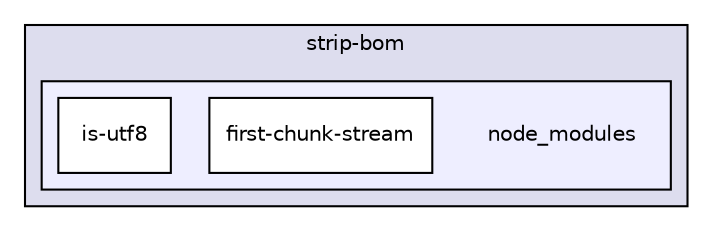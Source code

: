 digraph "gulp-src/node_modules/gulp/node_modules/vinyl-fs/node_modules/strip-bom/node_modules" {
  compound=true
  node [ fontsize="10", fontname="Helvetica"];
  edge [ labelfontsize="10", labelfontname="Helvetica"];
  subgraph clusterdir_2ff21a3007eed82cf18132c7c0d4f211 {
    graph [ bgcolor="#ddddee", pencolor="black", label="strip-bom" fontname="Helvetica", fontsize="10", URL="dir_2ff21a3007eed82cf18132c7c0d4f211.html"]
  subgraph clusterdir_90602809e329344c859dad1bd8e6227c {
    graph [ bgcolor="#eeeeff", pencolor="black", label="" URL="dir_90602809e329344c859dad1bd8e6227c.html"];
    dir_90602809e329344c859dad1bd8e6227c [shape=plaintext label="node_modules"];
    dir_b00f6b4990d1221ed482f07a16db183b [shape=box label="first-chunk-stream" color="black" fillcolor="white" style="filled" URL="dir_b00f6b4990d1221ed482f07a16db183b.html"];
    dir_095e85cb8dc318937e582a26b73eb743 [shape=box label="is-utf8" color="black" fillcolor="white" style="filled" URL="dir_095e85cb8dc318937e582a26b73eb743.html"];
  }
  }
}
